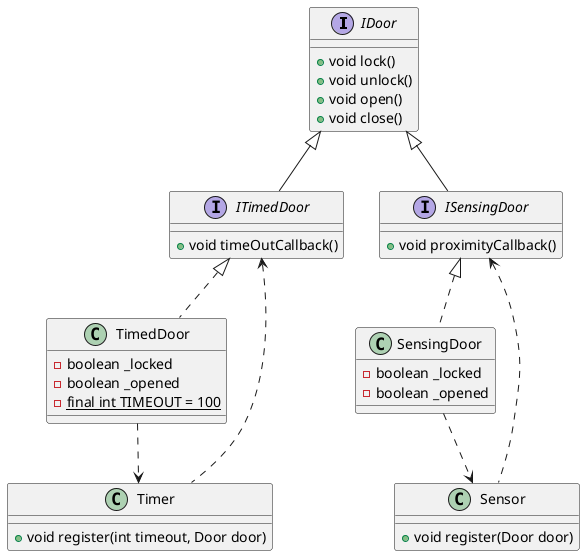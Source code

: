 @startuml

interface IDoor {
    +void lock()
    +void unlock()
    +void open()
    +void close()
}

interface ITimedDoor extends IDoor {
    +void timeOutCallback()
}

interface ISensingDoor extends IDoor {
    +void proximityCallback()
}

class TimedDoor implements ITimedDoor {
    -boolean _locked
    -boolean _opened
    -{static} final int TIMEOUT = 100
}

class SensingDoor implements ISensingDoor {
    -boolean _locked
    -boolean _opened
}

class Timer {
    +void register(int timeout, Door door)
}

class Sensor {
    +void register(Door door)
}


ISensingDoor <.. Sensor
ITimedDoor <.. Timer

TimedDoor ..> Timer
SensingDoor ..> Sensor




@enduml